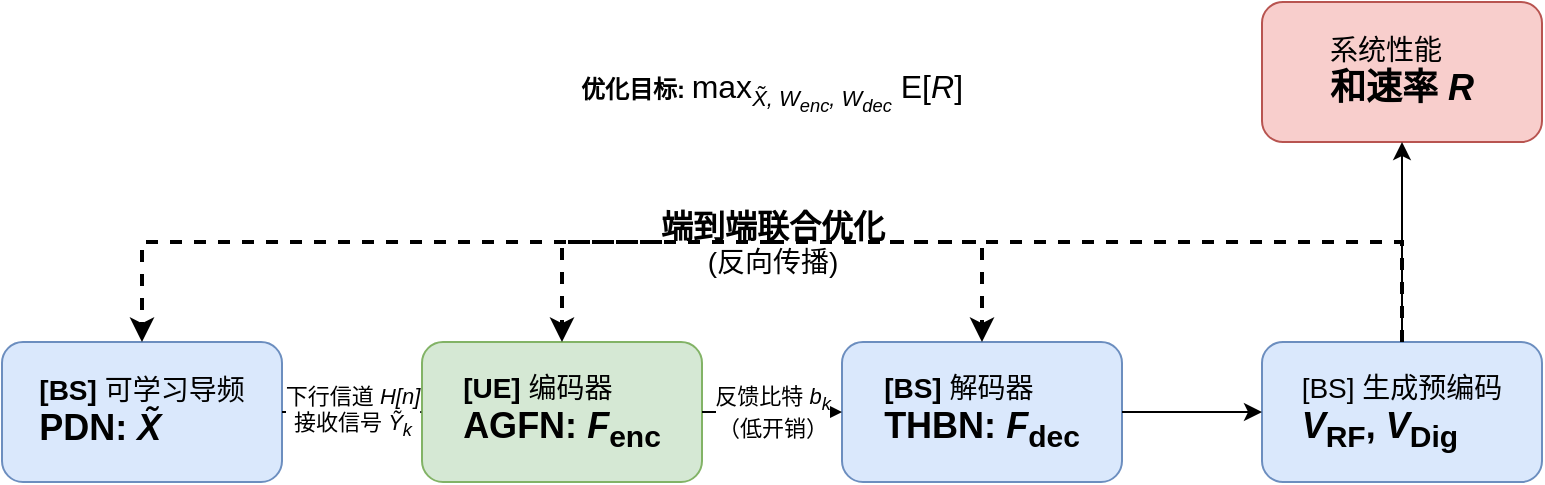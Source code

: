 <mxfile version="28.2.8">
  <diagram name="Page-1" id="Pu8QbG-_TaYI10EMsj-9">
    <mxGraphModel dx="1231" dy="728" grid="0" gridSize="10" guides="1" tooltips="1" connect="1" arrows="1" fold="1" page="1" pageScale="1" pageWidth="850" pageHeight="1100" math="0" shadow="0">
      <root>
        <mxCell id="0" />
        <mxCell id="1" parent="0" />
        <mxCell id="QrWIPEEY__fYpDPrl-_q-1" value="&lt;div style=&quot;text-align: left;&quot;&gt;&lt;font style=&quot;font-size: 14px;&quot;&gt;&lt;b&gt;[BS]&lt;/b&gt; 可学习导频&lt;/font&gt;&lt;/div&gt;&lt;div style=&quot;text-align: left;&quot;&gt;&lt;font style=&quot;font-size: 18px;&quot;&gt;&lt;b&gt;PDN: &lt;i&gt;X̃&lt;/i&gt;&lt;/b&gt;&lt;/font&gt;&lt;/div&gt;" style="rounded=1;whiteSpace=wrap;html=1;fillColor=#dae8fc;strokeColor=#6c8ebf;" parent="1" vertex="1">
          <mxGeometry x="30" y="460" width="140" height="70" as="geometry" />
        </mxCell>
        <mxCell id="QrWIPEEY__fYpDPrl-_q-2" value="&lt;div style=&quot;text-align: left;&quot;&gt;&lt;font style=&quot;font-size: 14px;&quot;&gt;&lt;b&gt;[UE]&lt;/b&gt; 编码器&lt;/font&gt;&lt;/div&gt;&lt;div style=&quot;text-align: left;&quot;&gt;&lt;font style=&quot;font-size: 18px;&quot;&gt;&lt;b&gt;AGFN: &lt;i&gt;F&lt;/i&gt;&lt;sub&gt;enc&lt;/sub&gt;&lt;/b&gt;&lt;/font&gt;&lt;/div&gt;" style="rounded=1;whiteSpace=wrap;html=1;fillColor=#d5e8d4;strokeColor=#82b366;" parent="1" vertex="1">
          <mxGeometry x="240" y="460" width="140" height="70" as="geometry" />
        </mxCell>
        <mxCell id="QrWIPEEY__fYpDPrl-_q-3" value="&lt;div style=&quot;text-align: left;&quot;&gt;&lt;font style=&quot;font-size: 14px;&quot;&gt;&lt;b&gt;[BS]&lt;/b&gt; 解码器&lt;/font&gt;&lt;/div&gt;&lt;div style=&quot;text-align: left;&quot;&gt;&lt;font style=&quot;font-size: 18px;&quot;&gt;&lt;b&gt;THBN: &lt;i&gt;F&lt;/i&gt;&lt;sub&gt;dec&lt;/sub&gt;&lt;/b&gt;&lt;/font&gt;&lt;/div&gt;" style="rounded=1;whiteSpace=wrap;html=1;fillColor=#dae8fc;strokeColor=#6c8ebf;" parent="1" vertex="1">
          <mxGeometry x="450" y="460" width="140" height="70" as="geometry" />
        </mxCell>
        <mxCell id="QrWIPEEY__fYpDPrl-_q-4" value="&lt;div style=&quot;text-align: left;&quot;&gt;&lt;font style=&quot;font-size: 14px;&quot;&gt;[BS] 生成预编码&lt;/font&gt;&lt;/div&gt;&lt;div style=&quot;text-align: left;&quot;&gt;&lt;font style=&quot;font-size: 18px;&quot;&gt;&lt;b&gt;&lt;i&gt;V&lt;/i&gt;&lt;sub&gt;RF&lt;/sub&gt;, &lt;i&gt;V&lt;/i&gt;&lt;sub&gt;Dig&lt;/sub&gt;&lt;/b&gt;&lt;/font&gt;&lt;/div&gt;" style="rounded=1;whiteSpace=wrap;html=1;fillColor=#dae8fc;strokeColor=#6c8ebf;" parent="1" vertex="1">
          <mxGeometry x="660" y="460" width="140" height="70" as="geometry" />
        </mxCell>
        <mxCell id="QrWIPEEY__fYpDPrl-_q-5" value="下行信道&lt;i&gt; H[n]&lt;/i&gt;&lt;br&gt;接收信号 &lt;i&gt;Ỹ&lt;sub&gt;k&lt;/sub&gt;&lt;/i&gt;" style="endArrow=classic;html=1;rounded=0;entryX=0;entryY=0.5;entryDx=0;entryDy=0;exitX=1;exitY=0.5;exitDx=0;exitDy=0;" parent="1" source="QrWIPEEY__fYpDPrl-_q-1" target="QrWIPEEY__fYpDPrl-_q-2" edge="1">
          <mxGeometry width="50" height="50" relative="1" as="geometry">
            <mxPoint x="170" y="205" as="sourcePoint" />
            <mxPoint x="220" y="205" as="targetPoint" />
          </mxGeometry>
        </mxCell>
        <mxCell id="QrWIPEEY__fYpDPrl-_q-6" value="反馈比特 &lt;i&gt;b&lt;sub&gt;k&lt;/sub&gt;&lt;/i&gt;&lt;br&gt;（低开销）" style="endArrow=classic;html=1;rounded=0;entryX=0;entryY=0.5;entryDx=0;entryDy=0;exitX=1;exitY=0.5;exitDx=0;exitDy=0;" parent="1" source="QrWIPEEY__fYpDPrl-_q-2" target="QrWIPEEY__fYpDPrl-_q-3" edge="1">
          <mxGeometry width="50" height="50" relative="1" as="geometry">
            <mxPoint x="380" y="205" as="sourcePoint" />
            <mxPoint x="430" y="205" as="targetPoint" />
          </mxGeometry>
        </mxCell>
        <mxCell id="QrWIPEEY__fYpDPrl-_q-7" value="" style="endArrow=classic;html=1;rounded=0;entryX=0;entryY=0.5;entryDx=0;entryDy=0;exitX=1;exitY=0.5;exitDx=0;exitDy=0;" parent="1" source="QrWIPEEY__fYpDPrl-_q-3" target="QrWIPEEY__fYpDPrl-_q-4" edge="1">
          <mxGeometry width="50" height="50" relative="1" as="geometry">
            <mxPoint x="590" y="205" as="sourcePoint" />
            <mxPoint x="640" y="205" as="targetPoint" />
          </mxGeometry>
        </mxCell>
        <mxCell id="QrWIPEEY__fYpDPrl-_q-8" value="&lt;div style=&quot;text-align: left;&quot;&gt;&lt;font style=&quot;font-size: 14px;&quot;&gt;系统性能&lt;/font&gt;&lt;/div&gt;&lt;div style=&quot;text-align: left;&quot;&gt;&lt;font style=&quot;font-size: 18px;&quot;&gt;&lt;b&gt;和速率 &lt;i&gt;R&lt;/i&gt;&lt;/b&gt;&lt;/font&gt;&lt;/div&gt;" style="rounded=1;whiteSpace=wrap;html=1;fillColor=#f8cecc;strokeColor=#b85450;" parent="1" vertex="1">
          <mxGeometry x="660" y="290" width="140" height="70" as="geometry" />
        </mxCell>
        <mxCell id="QrWIPEEY__fYpDPrl-_q-9" value="" style="endArrow=classic;html=1;rounded=0;entryX=0.5;entryY=1;entryDx=0;entryDy=0;exitX=0.5;exitY=0;exitDx=0;exitDy=0;" parent="1" source="QrWIPEEY__fYpDPrl-_q-4" target="QrWIPEEY__fYpDPrl-_q-8" edge="1">
          <mxGeometry width="50" height="50" relative="1" as="geometry">
            <mxPoint x="730" y="240" as="sourcePoint" />
            <mxPoint x="730" y="290" as="targetPoint" />
          </mxGeometry>
        </mxCell>
        <mxCell id="QrWIPEEY__fYpDPrl-_q-10" value="&lt;b style=&quot;font-size: 16px;&quot;&gt;端到端联合优化&lt;/b&gt;&lt;br&gt;&lt;font style=&quot;font-size: 14px;&quot;&gt;(反向传播)&lt;/font&gt;" style="edgeStyle=orthogonalEdgeStyle;rounded=0;html=1;entryX=0.5;entryY=0;entryDx=0;entryDy=0;entryPerimeter=0;endArrow=classic;endFill=1;dashed=1;strokeWidth=2;exitX=0.5;exitY=0;exitDx=0;exitDy=0;" parent="1" source="QrWIPEEY__fYpDPrl-_q-4" target="QrWIPEEY__fYpDPrl-_q-1" edge="1">
          <mxGeometry width="100" height="100" relative="1" as="geometry">
            <mxPoint x="730" y="380" as="sourcePoint" />
            <mxPoint x="100" y="240" as="targetPoint" />
            <Array as="points">
              <mxPoint x="730" y="460" />
              <mxPoint x="730" y="410" />
              <mxPoint x="100" y="410" />
            </Array>
          </mxGeometry>
        </mxCell>
        <mxCell id="QrWIPEEY__fYpDPrl-_q-14" value="&lt;b&gt;优化目标:&lt;/b&gt; &lt;font style=&quot;font-size: 16px;&quot;&gt;max&lt;/font&gt;&lt;sub&gt;&lt;font style=&quot;font-size: 11px;&quot;&gt;&lt;i&gt;X̃, W&lt;sub&gt;enc&lt;/sub&gt;, W&lt;sub&gt;dec&lt;/sub&gt;&lt;/i&gt;&lt;/font&gt;&lt;/sub&gt;&lt;font style=&quot;font-size: 16px;&quot;&gt; E[&lt;i&gt;R&lt;/i&gt;]&lt;/font&gt;" style="text;html=1;strokeColor=none;fillColor=none;align=center;verticalAlign=middle;whiteSpace=wrap;rounded=0;" parent="1" vertex="1">
          <mxGeometry x="240" y="300" width="350" height="70" as="geometry" />
        </mxCell>
        <mxCell id="QrWIPEEY__fYpDPrl-_q-15" value="" style="endArrow=classic;html=1;rounded=0;dashed=1;strokeWidth=2;entryX=0.5;entryY=0;entryDx=0;entryDy=0;" parent="1" target="QrWIPEEY__fYpDPrl-_q-2" edge="1">
          <mxGeometry width="50" height="50" relative="1" as="geometry">
            <mxPoint x="415" y="410" as="sourcePoint" />
            <mxPoint x="310" y="240" as="targetPoint" />
            <Array as="points">
              <mxPoint x="310" y="410" />
            </Array>
          </mxGeometry>
        </mxCell>
        <mxCell id="QrWIPEEY__fYpDPrl-_q-16" value="" style="endArrow=classic;html=1;rounded=0;dashed=1;strokeWidth=2;entryX=0.5;entryY=0;entryDx=0;entryDy=0;" parent="1" target="QrWIPEEY__fYpDPrl-_q-3" edge="1">
          <mxGeometry width="50" height="50" relative="1" as="geometry">
            <mxPoint x="415" y="410" as="sourcePoint" />
            <mxPoint x="520" y="240" as="targetPoint" />
            <Array as="points">
              <mxPoint x="520" y="410" />
            </Array>
          </mxGeometry>
        </mxCell>
      </root>
    </mxGraphModel>
  </diagram>
</mxfile>
